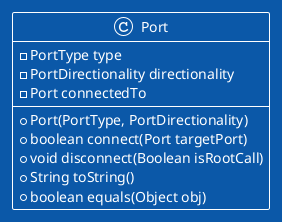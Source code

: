 @startuml Port
!theme amiga

class Port {
  - PortType type
  - PortDirectionality directionality
  - Port connectedTo

  + Port(PortType, PortDirectionality)
  + boolean connect(Port targetPort)
  + void disconnect(Boolean isRootCall)
  + String toString()
  + boolean equals(Object obj)
}

@enduml